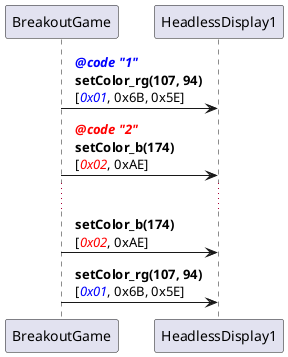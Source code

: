 @startuml
BreakoutGame -> HeadlessDisplay1: <b>  <font color="blue"><i>@code "1"</i></font></b>\n<b>  setColor_rg(107, 94)</b>\n  [<font color="blue"><i>0x01</i></font>, 0x6B, 0x5E]
BreakoutGame -> HeadlessDisplay1: <b>  <font color="red"><i>@code "2"</i></font></b>\n<b>  setColor_b(174)</b>\n  [<font color="red"><i>0x02</i></font>, 0xAE]
...
BreakoutGame -> HeadlessDisplay1: <b>  setColor_b(174)</b>\n  [<font color="red"><i>0x02</i></font>, 0xAE]
BreakoutGame -> HeadlessDisplay1: <b>  setColor_rg(107, 94)</b>\n  [<font color="blue"><i>0x01</i></font>, 0x6B, 0x5E]
@enduml